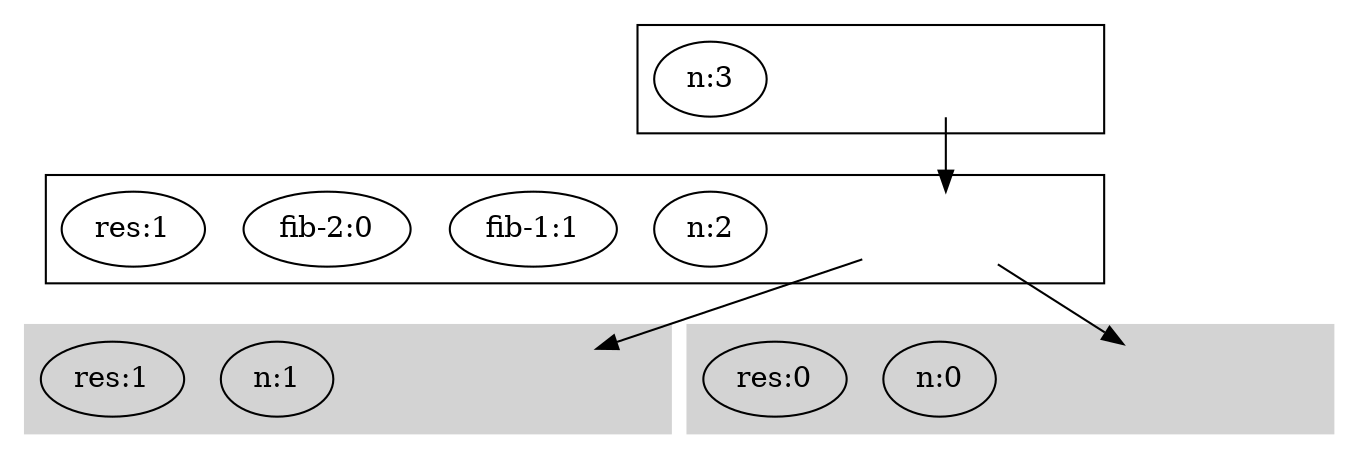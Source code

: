 digraph root {
	graph [compound=true]
	subgraph cluster__3_0 {
		graph [label=""]
		cluster__3_0 [style=invisible]
		"36_n:3" [label="n:3"]
	}
	subgraph cluster__2_1 {
		graph [label=""]
		cluster__2_1 [style=invisible]
		cluster__3_0 -> cluster__2_1
		"37_n:2" [label="n:2"]
		"38_fib-1:1" [label="fib-1:1"]
		"39_fib-2:0" [label="fib-2:0"]
		"40_res:1" [label="res:1"]
	}
	subgraph cluster__1_2 {
		graph [color=lightgrey label="" style=filled]
		cluster__1_2 [style=invisible]
		cluster__2_1 -> cluster__1_2
		"41_n:1" [label="n:1"]
		"42_res:1" [label="res:1"]
	}
	subgraph cluster__0_5 {
		graph [color=lightgrey label="" style=filled]
		cluster__0_5 [style=invisible]
		cluster__2_1 -> cluster__0_5
		"43_n:0" [label="n:0"]
		"44_res:0" [label="res:0"]
	}
}